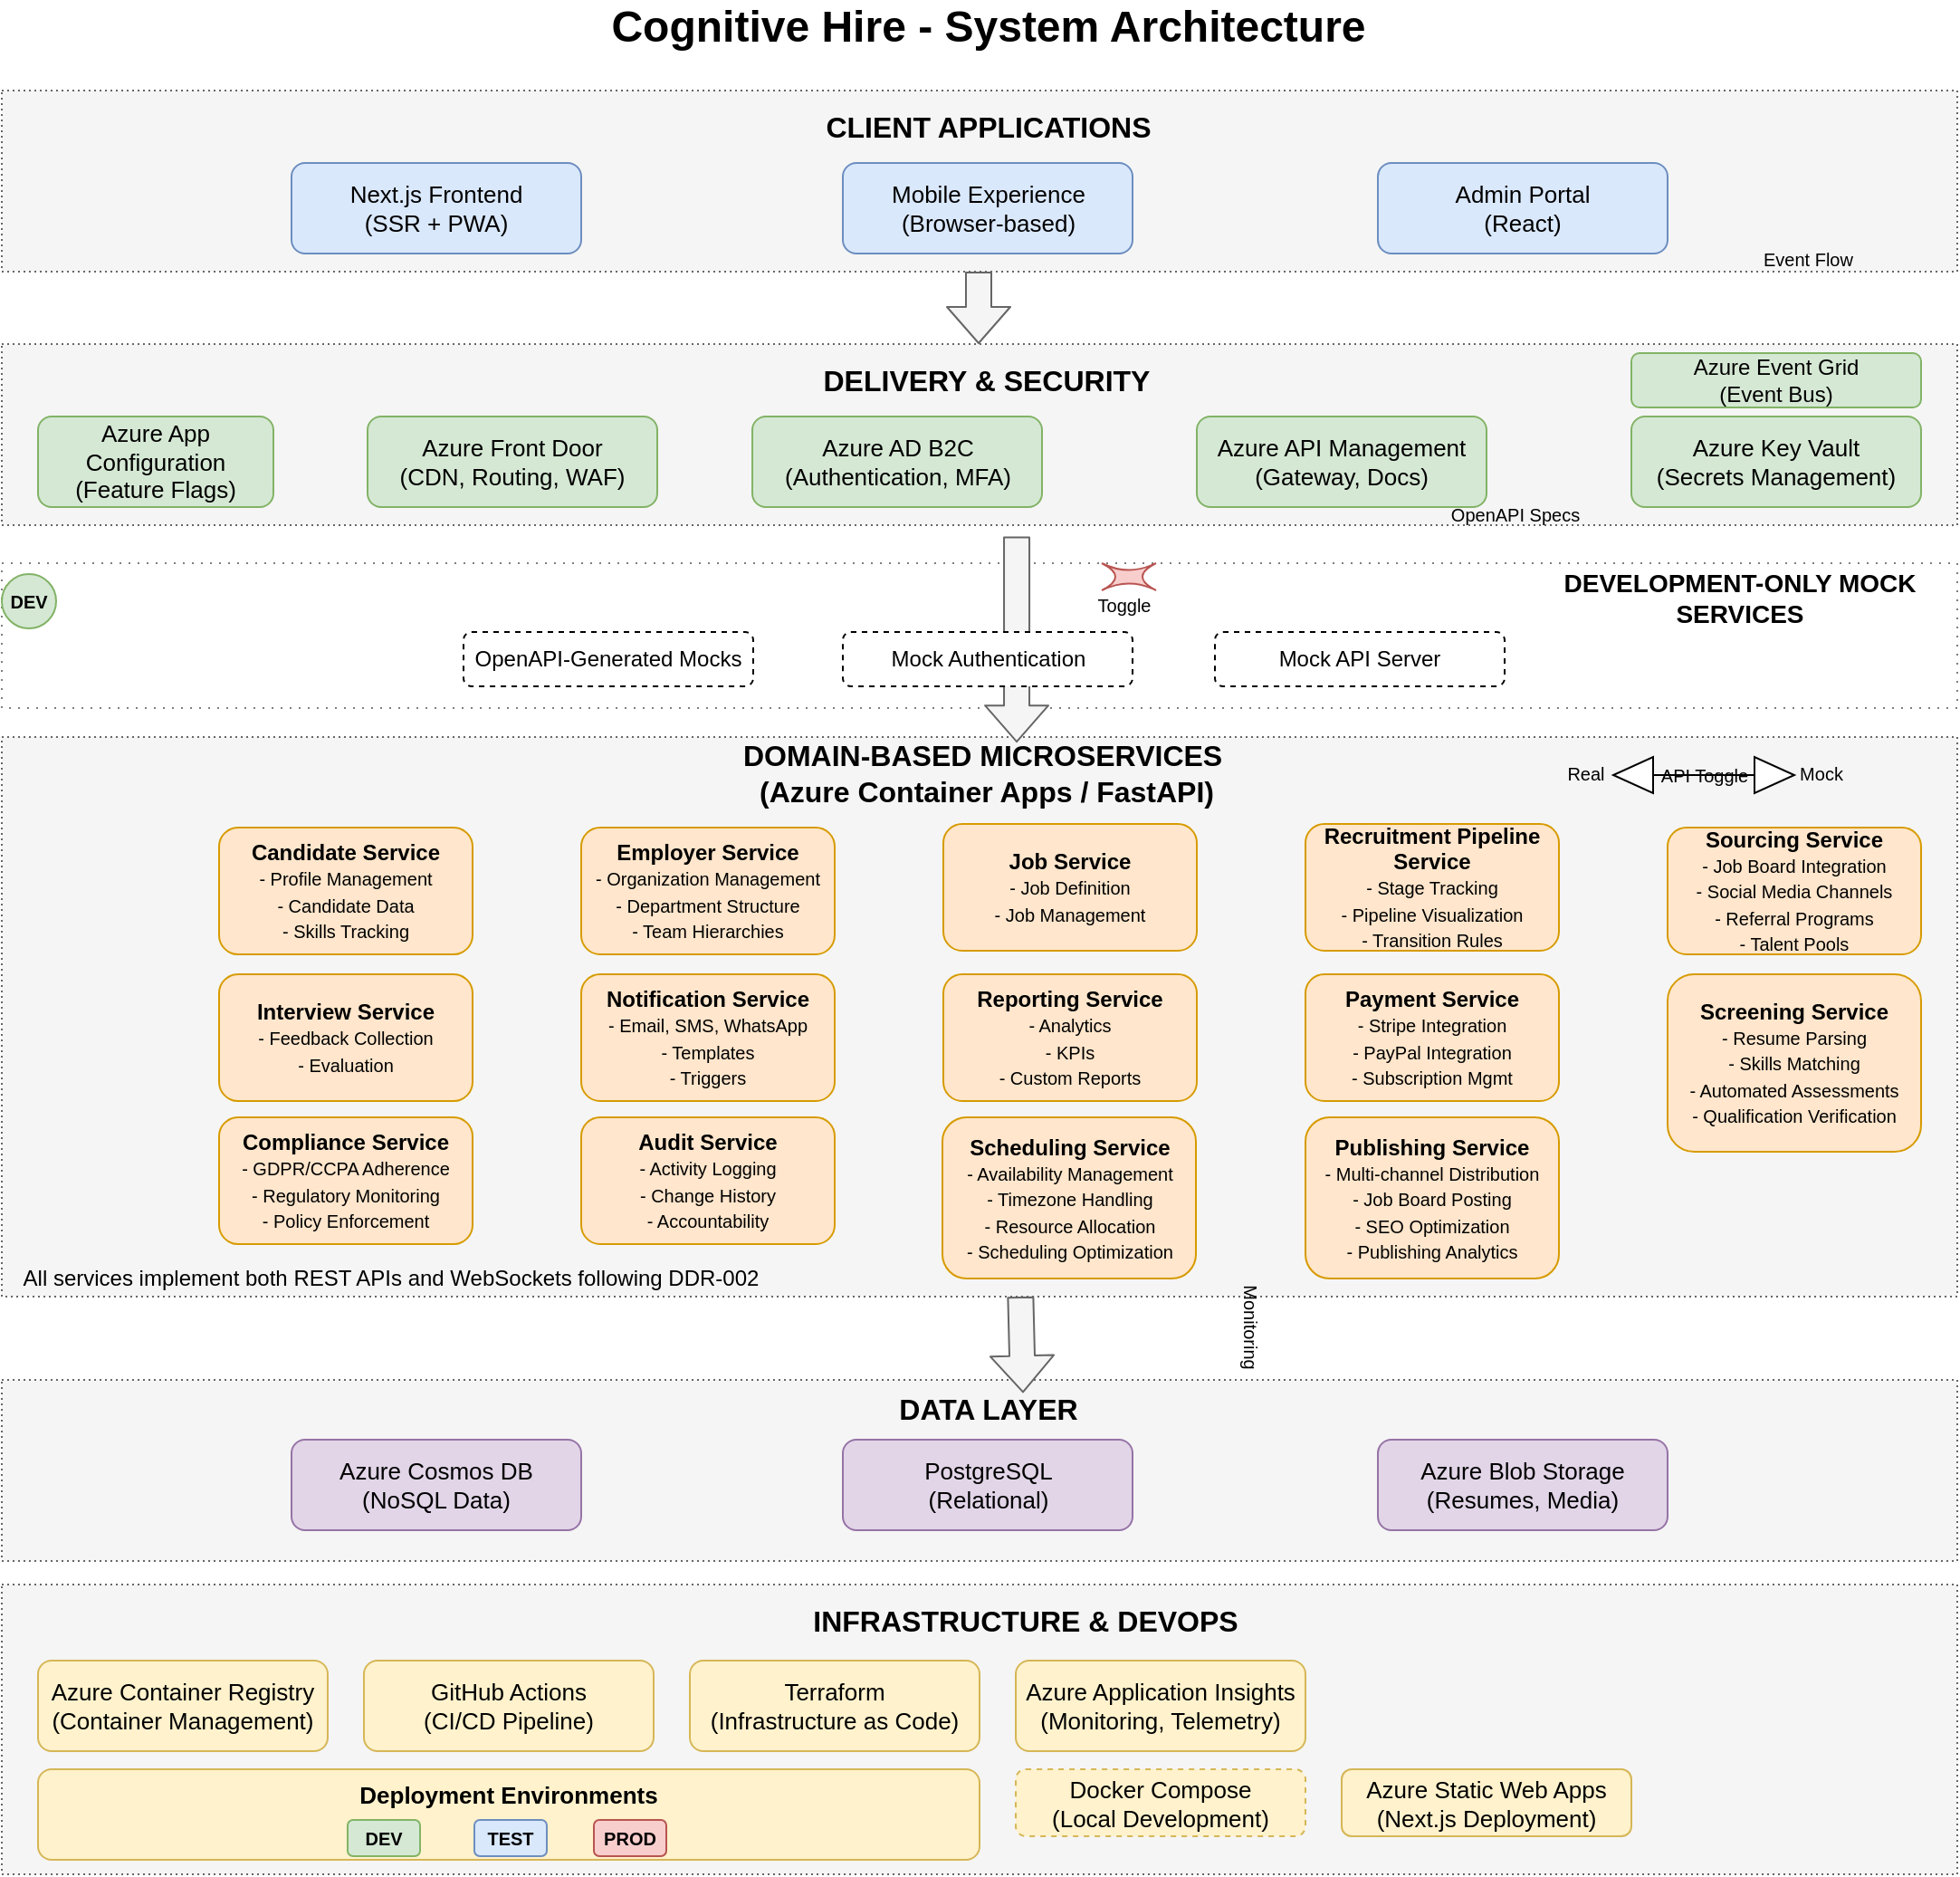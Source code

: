 <mxfile>
    <diagram id="U1vcYQol0Dq-Bb2WOaCl" name="Cognitive Hire Architecture">
        <mxGraphModel dx="845" dy="817" grid="1" gridSize="10" guides="1" tooltips="1" connect="1" arrows="1" fold="1" page="1" pageScale="1" pageWidth="827" pageHeight="1169" background="none" math="0" shadow="0" adaptiveColors="none">
            <root>
                <mxCell id="0"/>
                <mxCell id="1" parent="0"/>
                <mxCell id="458" value="" style="rounded=0;whiteSpace=wrap;html=1;fillColor:#fff2cc;strokeColor:#d6b656;dashed=1;dashPattern=1 4;opacity=50;" parent="1" vertex="1">
                    <mxGeometry x="40" y="331" width="1080" height="80" as="geometry"/>
                </mxCell>
                <mxCell id="413" value="" style="rounded=0;whiteSpace=wrap;html=1;fillColor=#F5F5F5;strokeColor=#666666;dashed=1;dashPattern=1 2;" parent="1" vertex="1">
                    <mxGeometry x="40" y="427" width="1080" height="309" as="geometry"/>
                </mxCell>
                <mxCell id="425" value="" style="rounded=0;whiteSpace=wrap;html=1;fillColor=#F5F5F5;strokeColor=#666666;dashed=1;dashPattern=1 2;" parent="1" vertex="1">
                    <mxGeometry x="40" y="782" width="1080" height="100" as="geometry"/>
                </mxCell>
                <mxCell id="394" value="" style="rounded=0;whiteSpace=wrap;html=1;fillColor=#F5F5F5;strokeColor=#666666;dashed=1;dashPattern=1 2;fontSize=12;" parent="1" vertex="1">
                    <mxGeometry x="40" y="70" width="1080" height="100" as="geometry"/>
                </mxCell>
                <mxCell id="386" value="Cognitive Hire - System Architecture" style="text;html=1;strokeColor=none;fillColor=none;align=center;verticalAlign=middle;whiteSpace=wrap;rounded=0;fontSize=24;fontStyle=1" parent="1" vertex="1">
                    <mxGeometry x="284.5" y="20" width="600" height="30" as="geometry"/>
                </mxCell>
                <mxCell id="395" value="CLIENT APPLICATIONS" style="text;html=1;strokeColor=none;fillColor=none;align=center;verticalAlign=middle;whiteSpace=wrap;rounded=0;fontStyle=1;fontSize=16;" parent="1" vertex="1">
                    <mxGeometry x="469.5" y="80" width="230" height="20" as="geometry"/>
                </mxCell>
                <mxCell id="396" value="Next.js Frontend&lt;br&gt;(SSR + PWA)" style="rounded=1;whiteSpace=wrap;html=1;fillColor=#dae8fc;strokeColor=#6c8ebf;fontSize=13;" parent="1" vertex="1">
                    <mxGeometry x="200" y="110" width="160" height="50" as="geometry"/>
                </mxCell>
                <mxCell id="397" value="Mobile Experience&lt;br&gt;(Browser-based)" style="rounded=1;whiteSpace=wrap;html=1;fillColor=#dae8fc;strokeColor=#6c8ebf;fontSize=13;" parent="1" vertex="1">
                    <mxGeometry x="504.5" y="110" width="160" height="50" as="geometry"/>
                </mxCell>
                <mxCell id="398" value="Admin Portal&lt;br&gt;(React)" style="rounded=1;whiteSpace=wrap;html=1;fillColor=#dae8fc;strokeColor=#6c8ebf;fontSize=13;" parent="1" vertex="1">
                    <mxGeometry x="800" y="110" width="160" height="50" as="geometry"/>
                </mxCell>
                <mxCell id="399" value="" style="shape=flexArrow;endArrow=classic;html=1;fillColor=#f5f5f5;strokeColor=#666666;width=14;endSize=6.33;" parent="1" edge="1">
                    <mxGeometry width="50" height="50" relative="1" as="geometry">
                        <mxPoint x="579.5" y="170" as="sourcePoint"/>
                        <mxPoint x="579.5" y="210" as="targetPoint"/>
                    </mxGeometry>
                </mxCell>
                <mxCell id="400" value="" style="rounded=0;whiteSpace=wrap;html=1;fillColor=#F5F5F5;strokeColor=#666666;dashed=1;dashPattern=1 2;" parent="1" vertex="1">
                    <mxGeometry x="40" y="210" width="1080" height="100" as="geometry"/>
                </mxCell>
                <mxCell id="401" value="DELIVERY &amp; SECURITY" style="text;html=1;strokeColor=none;fillColor=none;align=center;verticalAlign=middle;whiteSpace=wrap;rounded=0;fontStyle=1;fontSize=16;" parent="1" vertex="1">
                    <mxGeometry x="479" y="220" width="210" height="20" as="geometry"/>
                </mxCell>
                <mxCell id="402" value="Azure Front Door&lt;br&gt;(CDN, Routing, WAF)" style="rounded=1;whiteSpace=wrap;html=1;fillColor=#d5e8d4;strokeColor=#82b366;fontSize=13;" parent="1" vertex="1">
                    <mxGeometry x="242" y="250" width="160" height="50" as="geometry"/>
                </mxCell>
                <mxCell id="403" value="Azure AD B2C&lt;br&gt;(Authentication, MFA)" style="rounded=1;whiteSpace=wrap;html=1;fillColor=#d5e8d4;strokeColor=#82b366;fontSize=13;" parent="1" vertex="1">
                    <mxGeometry x="454.5" y="250" width="160" height="50" as="geometry"/>
                </mxCell>
                <mxCell id="404" value="Azure API Management&lt;br&gt;(Gateway, Docs)" style="rounded=1;whiteSpace=wrap;html=1;fillColor=#d5e8d4;strokeColor=#82b366;fontSize=13;" parent="1" vertex="1">
                    <mxGeometry x="700" y="250" width="160" height="50" as="geometry"/>
                </mxCell>
                <mxCell id="405" value="Azure Key Vault&lt;br&gt;(Secrets Management)" style="rounded=1;whiteSpace=wrap;html=1;fillColor=#d5e8d4;strokeColor=#82b366;fontSize=13;" parent="1" vertex="1">
                    <mxGeometry x="940" y="250" width="160" height="50" as="geometry"/>
                </mxCell>
                <mxCell id="406" value="" style="shape=flexArrow;endArrow=classic;html=1;fillColor=#f5f5f5;strokeColor=#666666;width=14;endSize=6.33;exitX=0.519;exitY=1.063;exitDx=0;exitDy=0;exitPerimeter=0;entryX=0.519;entryY=0.01;entryDx=0;entryDy=0;entryPerimeter=0;" parent="1" source="400" target="413" edge="1">
                    <mxGeometry width="50" height="50" relative="1" as="geometry">
                        <mxPoint x="579.5" y="318" as="sourcePoint"/>
                        <mxPoint x="579.5" y="358" as="targetPoint"/>
                    </mxGeometry>
                </mxCell>
                <mxCell id="410" value="API Toggle" style="html=1;shadow=0;dashed=0;align=center;verticalAlign=middle;shape=mxgraph.arrows2.twoWayArrow;dy=6;dx=22;fontSize=10;" parent="1" vertex="1">
                    <mxGeometry x="930" y="438" width="100" height="20" as="geometry"/>
                </mxCell>
                <mxCell id="411" value="Real" style="text;html=1;strokeColor=none;fillColor=none;align=center;verticalAlign=middle;whiteSpace=wrap;rounded=0;fontSize=10;" parent="1" vertex="1">
                    <mxGeometry x="900" y="437" width="30" height="20" as="geometry"/>
                </mxCell>
                <mxCell id="412" value="Mock" style="text;html=1;strokeColor=none;fillColor=none;align=center;verticalAlign=middle;whiteSpace=wrap;rounded=0;fontSize=10;" parent="1" vertex="1">
                    <mxGeometry x="1030" y="437" width="30" height="20" as="geometry"/>
                </mxCell>
                <mxCell id="414" value="DOMAIN-BASED MICROSERVICES&amp;nbsp;&lt;div&gt;(Azure Container Apps / FastAPI)&lt;/div&gt;" style="text;html=1;strokeColor=none;fillColor=none;align=center;verticalAlign=middle;whiteSpace=wrap;rounded=0;fontStyle=1;fontSize=16;" parent="1" vertex="1">
                    <mxGeometry x="379" y="437" width="410" height="20" as="geometry"/>
                </mxCell>
                <mxCell id="415" value="&lt;b&gt;Candidate Service&lt;/b&gt;&lt;br&gt;&lt;font style=&quot;font-size: 10px;&quot;&gt;- Profile Management&lt;br&gt;- Candidate Data&lt;br&gt;- Skills Tracking&lt;/font&gt;" style="rounded=1;whiteSpace=wrap;html=1;fillColor=#ffe6cc;strokeColor=#d79b00;fontSize=12;align=center;fontStyle=0" parent="1" vertex="1">
                    <mxGeometry x="160" y="477" width="140" height="70" as="geometry"/>
                </mxCell>
                <mxCell id="416" value="&lt;b&gt;Employer Service&lt;/b&gt;&lt;br&gt;&lt;font style=&quot;font-size: 10px;&quot;&gt;- Organization Management&lt;br&gt;- Department Structure&lt;br&gt;- Team Hierarchies&lt;/font&gt;" style="rounded=1;whiteSpace=wrap;html=1;fillColor=#ffe6cc;strokeColor=#d79b00;fontSize=12;" parent="1" vertex="1">
                    <mxGeometry x="360" y="477" width="140" height="70" as="geometry"/>
                </mxCell>
                <mxCell id="417" value="&lt;b&gt;Job Service&lt;/b&gt;&lt;br&gt;&lt;font style=&quot;font-size: 10px;&quot;&gt;- Job Definition&lt;br&gt;- Job Management&lt;/font&gt;" style="rounded=1;whiteSpace=wrap;html=1;fillColor=#ffe6cc;strokeColor=#d79b00;fontSize=12;" parent="1" vertex="1">
                    <mxGeometry x="560" y="475" width="140" height="70" as="geometry"/>
                </mxCell>
                <mxCell id="418" value="&lt;b&gt;Recruitment Pipeline Service&lt;/b&gt;&lt;br&gt;&lt;font style=&quot;font-size: 10px;&quot;&gt;- Stage Tracking&lt;br&gt;- Pipeline Visualization&lt;br&gt;- Transition Rules&lt;/font&gt;" style="rounded=1;whiteSpace=wrap;html=1;fillColor=#ffe6cc;strokeColor=#d79b00;fontSize=12;" parent="1" vertex="1">
                    <mxGeometry x="760" y="475" width="140" height="70" as="geometry"/>
                </mxCell>
                <mxCell id="419" value="&lt;b&gt;Interview Service&lt;/b&gt;&lt;br&gt;&lt;font style=&quot;font-size: 10px;&quot;&gt;- Feedback Collection&lt;br&gt;- Evaluation&lt;/font&gt;" style="rounded=1;whiteSpace=wrap;html=1;fillColor=#ffe6cc;strokeColor=#d79b00;fontSize=12;" parent="1" vertex="1">
                    <mxGeometry x="160" y="558" width="140" height="70" as="geometry"/>
                </mxCell>
                <mxCell id="420" value="&lt;b&gt;Notification Service&lt;/b&gt;&lt;br&gt;&lt;font style=&quot;font-size: 10px;&quot;&gt;- Email, SMS, WhatsApp&lt;br&gt;- Templates&lt;br&gt;- Triggers&lt;/font&gt;" style="rounded=1;whiteSpace=wrap;html=1;fillColor=#ffe6cc;strokeColor=#d79b00;fontSize=12;" parent="1" vertex="1">
                    <mxGeometry x="360" y="558" width="140" height="70" as="geometry"/>
                </mxCell>
                <mxCell id="421" value="&lt;b&gt;Reporting Service&lt;/b&gt;&lt;br&gt;&lt;font style=&quot;font-size: 10px;&quot;&gt;- Analytics&lt;br&gt;- KPIs&lt;br&gt;- Custom Reports&lt;/font&gt;" style="rounded=1;whiteSpace=wrap;html=1;fillColor=#ffe6cc;strokeColor=#d79b00;fontSize=12;" parent="1" vertex="1">
                    <mxGeometry x="560" y="558" width="140" height="70" as="geometry"/>
                </mxCell>
                <mxCell id="422" value="&lt;b&gt;Payment Service&lt;/b&gt;&lt;br&gt;&lt;font style=&quot;font-size: 10px;&quot;&gt;- Stripe Integration&lt;br&gt;- PayPal Integration&lt;br&gt;- Subscription Mgmt&lt;/font&gt;" style="rounded=1;whiteSpace=wrap;html=1;fillColor=#ffe6cc;strokeColor=#d79b00;fontSize=12;" parent="1" vertex="1">
                    <mxGeometry x="760" y="558" width="140" height="70" as="geometry"/>
                </mxCell>
                <mxCell id="423" value="Azure Event Grid&lt;br&gt;(Event Bus)" style="rounded=1;whiteSpace=wrap;html=1;fillColor=#D5E8D4;strokeColor=#82B366;fontSize=12;" parent="1" vertex="1">
                    <mxGeometry x="940" y="215" width="160" height="30" as="geometry"/>
                </mxCell>
                <mxCell id="426" value="DATA LAYER" style="text;html=1;strokeColor=none;fillColor=none;align=center;verticalAlign=middle;whiteSpace=wrap;rounded=0;fontStyle=1;fontSize=16;" parent="1" vertex="1">
                    <mxGeometry x="504.5" y="788" width="160" height="20" as="geometry"/>
                </mxCell>
                <mxCell id="427" value="Azure Cosmos DB&lt;br&gt;(NoSQL Data)" style="rounded=1;whiteSpace=wrap;html=1;fillColor=#e1d5e7;strokeColor=#9673a6;fontSize=13;" parent="1" vertex="1">
                    <mxGeometry x="200" y="815" width="160" height="50" as="geometry"/>
                </mxCell>
                <mxCell id="428" value="PostgreSQL&lt;br&gt;(Relational)" style="rounded=1;whiteSpace=wrap;html=1;fillColor=#e1d5e7;strokeColor=#9673a6;fontSize=13;" parent="1" vertex="1">
                    <mxGeometry x="504.5" y="815" width="160" height="50" as="geometry"/>
                </mxCell>
                <mxCell id="429" value="Azure Blob Storage&lt;br&gt;(Resumes, Media)" style="rounded=1;whiteSpace=wrap;html=1;fillColor=#e1d5e7;strokeColor=#9673a6;fontSize=13;" parent="1" vertex="1">
                    <mxGeometry x="800" y="815" width="160" height="50" as="geometry"/>
                </mxCell>
                <mxCell id="430" value="" style="rounded=0;whiteSpace=wrap;html=1;fillColor=#f5f5f5;strokeColor=#666666;dashed=1;dashPattern=1 2;" parent="1" vertex="1">
                    <mxGeometry x="40" y="895" width="1080" height="160" as="geometry"/>
                </mxCell>
                <mxCell id="431" value="INFRASTRUCTURE &amp; DEVOPS" style="text;html=1;strokeColor=none;fillColor=none;align=center;verticalAlign=middle;whiteSpace=wrap;rounded=0;fontStyle=1;fontSize=16;" parent="1" vertex="1">
                    <mxGeometry x="469.5" y="905" width="270.5" height="20" as="geometry"/>
                </mxCell>
                <mxCell id="432" value="Azure Container Registry&lt;br&gt;(Container Management)" style="rounded=1;whiteSpace=wrap;html=1;fillColor=#fff2cc;strokeColor=#d6b656;fontSize=13;" parent="1" vertex="1">
                    <mxGeometry x="60" y="937" width="160" height="50" as="geometry"/>
                </mxCell>
                <mxCell id="433" value="GitHub Actions&lt;br&gt;(CI/CD Pipeline)" style="rounded=1;whiteSpace=wrap;html=1;fillColor=#fff2cc;strokeColor=#d6b656;fontSize=13;" parent="1" vertex="1">
                    <mxGeometry x="240" y="937" width="160" height="50" as="geometry"/>
                </mxCell>
                <mxCell id="434" value="Terraform&lt;br&gt;(Infrastructure as Code)" style="rounded=1;whiteSpace=wrap;html=1;fillColor=#fff2cc;strokeColor=#d6b656;fontSize=13;" parent="1" vertex="1">
                    <mxGeometry x="420" y="937" width="160" height="50" as="geometry"/>
                </mxCell>
                <mxCell id="435" value="Azure Application Insights&lt;br&gt;(Monitoring, Telemetry)" style="rounded=1;whiteSpace=wrap;html=1;fillColor=#fff2cc;strokeColor=#d6b656;fontSize=13;" parent="1" vertex="1">
                    <mxGeometry x="600" y="937" width="160" height="50" as="geometry"/>
                </mxCell>
                <mxCell id="438" value="Deployment Environments" style="rounded=1;whiteSpace=wrap;html=1;fillColor=#fff2cc;strokeColor=#d6b656;fontSize=13;verticalAlign=top;fontStyle=1" parent="1" vertex="1">
                    <mxGeometry x="60" y="997" width="520" height="50" as="geometry"/>
                </mxCell>
                <mxCell id="439" value="DEV" style="rounded=1;whiteSpace=wrap;html=1;fillColor=#d5e8d4;strokeColor=#82b366;fontSize=10;fontStyle=1" parent="1" vertex="1">
                    <mxGeometry x="231" y="1025" width="40" height="20" as="geometry"/>
                </mxCell>
                <mxCell id="440" value="TEST" style="rounded=1;whiteSpace=wrap;html=1;fillColor=#dae8fc;strokeColor=#6c8ebf;fontSize=10;fontStyle=1" parent="1" vertex="1">
                    <mxGeometry x="301" y="1025" width="40" height="20" as="geometry"/>
                </mxCell>
                <mxCell id="442" value="PROD" style="rounded=1;whiteSpace=wrap;html=1;fillColor=#f8cecc;strokeColor=#b85450;fontSize=10;fontStyle=1" parent="1" vertex="1">
                    <mxGeometry x="367" y="1025" width="40" height="20" as="geometry"/>
                </mxCell>
                <mxCell id="443" value="Docker Compose&lt;br&gt;(Local Development)" style="rounded=1;whiteSpace=wrap;html=1;fillColor=#fff2cc;strokeColor=#d6b656;fontSize=13;dashed=1;" parent="1" vertex="1">
                    <mxGeometry x="600" y="997" width="160" height="37" as="geometry"/>
                </mxCell>
                <mxCell id="447" value="Container Deployment" style="text;html=1;strokeColor=none;fillColor=none;align=center;verticalAlign=middle;whiteSpace=wrap;rounded=0;fontSize=10;" parent="1" vertex="1">
                    <mxGeometry x="990" y="635" width="110" height="20" as="geometry"/>
                </mxCell>
                <mxCell id="451" value="Monitoring" style="text;html=1;strokeColor=none;fillColor=none;align=center;verticalAlign=middle;whiteSpace=wrap;rounded=0;fontSize=10;rotation=90;" parent="1" vertex="1">
                    <mxGeometry x="685" y="743" width="90" height="20" as="geometry"/>
                </mxCell>
                <mxCell id="456" value="Azure App Configuration&lt;br&gt;(Feature Flags)" style="rounded=1;whiteSpace=wrap;html=1;fillColor=#d5e8d4;strokeColor=#82b366;fontSize=13;dashed=0;" parent="1" vertex="1">
                    <mxGeometry x="60" y="250" width="130" height="50" as="geometry"/>
                </mxCell>
                <mxCell id="459" value="DEVELOPMENT-ONLY MOCK SERVICES" style="text;html=1;strokeColor=none;fillColor=none;align=center;verticalAlign=middle;whiteSpace=wrap;rounded=0;fontStyle=1;fontSize=14;" parent="1" vertex="1">
                    <mxGeometry x="895" y="340" width="210" height="20" as="geometry"/>
                </mxCell>
                <mxCell id="460" value="OpenAPI-Generated Mocks" style="rounded=1;whiteSpace=wrap;html=1;fillColor:#fff2cc;strokeColor:#d6b656;fontSize=12;dashed=1;" parent="1" vertex="1">
                    <mxGeometry x="295" y="369" width="160" height="30" as="geometry"/>
                </mxCell>
                <mxCell id="461" value="Mock Authentication" style="rounded=1;whiteSpace=wrap;html=1;fillColor:#fff2cc;strokeColor:#d6b656;fontSize=12;dashed=1;" parent="1" vertex="1">
                    <mxGeometry x="504.5" y="369" width="160" height="30" as="geometry"/>
                </mxCell>
                <mxCell id="462" value="Mock API Server" style="rounded=1;whiteSpace=wrap;html=1;fillColor:#fff2cc;strokeColor:#d6b656;fontSize=12;dashed=1;" parent="1" vertex="1">
                    <mxGeometry x="710" y="369" width="160" height="30" as="geometry"/>
                </mxCell>
                <mxCell id="465" value="DEV" style="ellipse;whiteSpace=wrap;html=1;fillColor=#d5e8d4;strokeColor=#82b366;fontSize=10;fontStyle=1" parent="1" vertex="1">
                    <mxGeometry x="40" y="337" width="30" height="30" as="geometry"/>
                </mxCell>
                <mxCell id="473" value="Event Flow" style="text;html=1;strokeColor=none;fillColor=none;align=left;verticalAlign=middle;whiteSpace=wrap;rounded=0;fontSize=10;" parent="1" vertex="1">
                    <mxGeometry x="1011" y="155" width="100" height="15" as="geometry"/>
                </mxCell>
                <mxCell id="481" value="OpenAPI Specs" style="text;html=1;strokeColor=none;fillColor=none;align=center;verticalAlign=middle;whiteSpace=wrap;rounded=0;fontSize=10;" parent="1" vertex="1">
                    <mxGeometry x="836" y="294" width="80" height="20" as="geometry"/>
                </mxCell>
                <mxCell id="483" value="" style="group" parent="1" connectable="0" vertex="1">
                    <mxGeometry x="641.5" y="331" width="40" height="30" as="geometry"/>
                </mxCell>
                <mxCell id="463" value="" style="shape=switch;whiteSpace=wrap;html=1;fillColor=#f8cecc;strokeColor=#b85450;fontSize=12;" parent="483" vertex="1">
                    <mxGeometry x="6" width="30" height="15" as="geometry"/>
                </mxCell>
                <mxCell id="464" value="Toggle" style="text;html=1;strokeColor=none;fillColor=none;align=center;verticalAlign=middle;whiteSpace=wrap;rounded=0;fontSize=10;" parent="483" vertex="1">
                    <mxGeometry x="-2" y="15" width="40" height="15" as="geometry"/>
                </mxCell>
                <mxCell id="500" value="&lt;b&gt;Compliance Service&lt;/b&gt;&lt;br&gt;&lt;font style=&quot;font-size: 10px;&quot;&gt;- GDPR/CCPA Adherence&lt;br&gt;- Regulatory Monitoring&lt;br&gt;- Policy Enforcement&lt;/font&gt;" style="rounded=1;whiteSpace=wrap;html=1;fillColor=#ffe6cc;strokeColor=#d79b00;fontSize=12;" parent="1" vertex="1">
                    <mxGeometry x="160" y="637" width="140" height="70" as="geometry"/>
                </mxCell>
                <mxCell id="501" value="&lt;b&gt;Audit Service&lt;/b&gt;&lt;br&gt;&lt;font style=&quot;font-size: 10px;&quot;&gt;- Activity Logging&lt;br&gt;- Change History&lt;br&gt;- Accountability&lt;/font&gt;" style="rounded=1;whiteSpace=wrap;html=1;fillColor=#ffe6cc;strokeColor=#d79b00;fontSize=12;" parent="1" vertex="1">
                    <mxGeometry x="360" y="637" width="140" height="70" as="geometry"/>
                </mxCell>
                <mxCell id="502" value="&lt;b&gt;Sourcing Service&lt;/b&gt;&lt;br&gt;&lt;font style=&quot;font-size: 10px;&quot;&gt;- Job Board Integration&lt;br&gt;- Social Media Channels&lt;br&gt;- Referral Programs&lt;br&gt;- Talent Pools&lt;/font&gt;" style="rounded=1;whiteSpace=wrap;html=1;fillColor=#ffe6cc;strokeColor=#d79b00;fontSize=12;" parent="1" vertex="1">
                    <mxGeometry x="960" y="477" width="140" height="70" as="geometry"/>
                </mxCell>
                <mxCell id="503" value="&lt;b&gt;Screening Service&lt;/b&gt;&lt;br&gt;&lt;font style=&quot;font-size: 10px;&quot;&gt;- Resume Parsing&lt;br&gt;- Skills Matching&lt;br&gt;- Automated Assessments&lt;br&gt;- Qualification Verification&lt;/font&gt;" style="rounded=1;whiteSpace=wrap;html=1;fillColor=#ffe6cc;strokeColor=#d79b00;fontSize=12;" parent="1" vertex="1">
                    <mxGeometry x="960" y="558" width="140" height="98" as="geometry"/>
                </mxCell>
                <mxCell id="504" value="&lt;b&gt;Publishing Service&lt;/b&gt;&lt;br&gt;&lt;font style=&quot;font-size: 10px;&quot;&gt;- Multi-channel Distribution&lt;br&gt;- Job Board Posting&lt;br&gt;- SEO Optimization&lt;br&gt;- Publishing Analytics&lt;/font&gt;" style="rounded=1;whiteSpace=wrap;html=1;fillColor=#ffe6cc;strokeColor=#d79b00;fontSize=12;" parent="1" vertex="1">
                    <mxGeometry x="760" y="637" width="140" height="89" as="geometry"/>
                </mxCell>
                <mxCell id="505" value="&lt;b&gt;Scheduling Service&lt;/b&gt;&lt;br&gt;&lt;font style=&quot;font-size: 10px;&quot;&gt;- Availability Management&lt;br&gt;- Timezone Handling&lt;br&gt;- Resource Allocation&lt;br&gt;- Scheduling Optimization&lt;/font&gt;" style="rounded=1;whiteSpace=wrap;html=1;fillColor=#ffe6cc;strokeColor=#d79b00;fontSize=12;" parent="1" vertex="1">
                    <mxGeometry x="559.5" y="637" width="140" height="89" as="geometry"/>
                </mxCell>
                <mxCell id="424" value="" style="shape=flexArrow;endArrow=classic;html=1;fillColor=#f5f5f5;strokeColor=#666666;width=14;endSize=6.33;exitX=0.521;exitY=1;exitDx=0;exitDy=0;exitPerimeter=0;entryX=0.622;entryY=0.06;entryDx=0;entryDy=0;entryPerimeter=0;" parent="1" source="413" target="426" edge="1">
                    <mxGeometry width="50" height="50" relative="1" as="geometry">
                        <mxPoint x="585" y="720" as="sourcePoint"/>
                        <mxPoint x="590" y="770" as="targetPoint"/>
                    </mxGeometry>
                </mxCell>
                <mxCell id="506" value="All services implement both REST APIs and WebSockets following DDR-002" style="text;html=1;strokeColor=none;fillColor=none;align=center;verticalAlign=middle;whiteSpace=wrap;rounded=0;fontSize=12;" parent="1" vertex="1">
                    <mxGeometry x="50" y="716" width="410" height="20" as="geometry"/>
                </mxCell>
                <mxCell id="507" value="Azure Static Web Apps&lt;br&gt;(Next.js Deployment)" style="rounded=1;whiteSpace=wrap;html=1;fillColor=#fff2cc;strokeColor=#d6b656;fontSize=13;" vertex="1" parent="1">
                    <mxGeometry x="780" y="997" width="160" height="37" as="geometry"/>
                </mxCell>
            </root>
        </mxGraphModel>
    </diagram>
</mxfile>